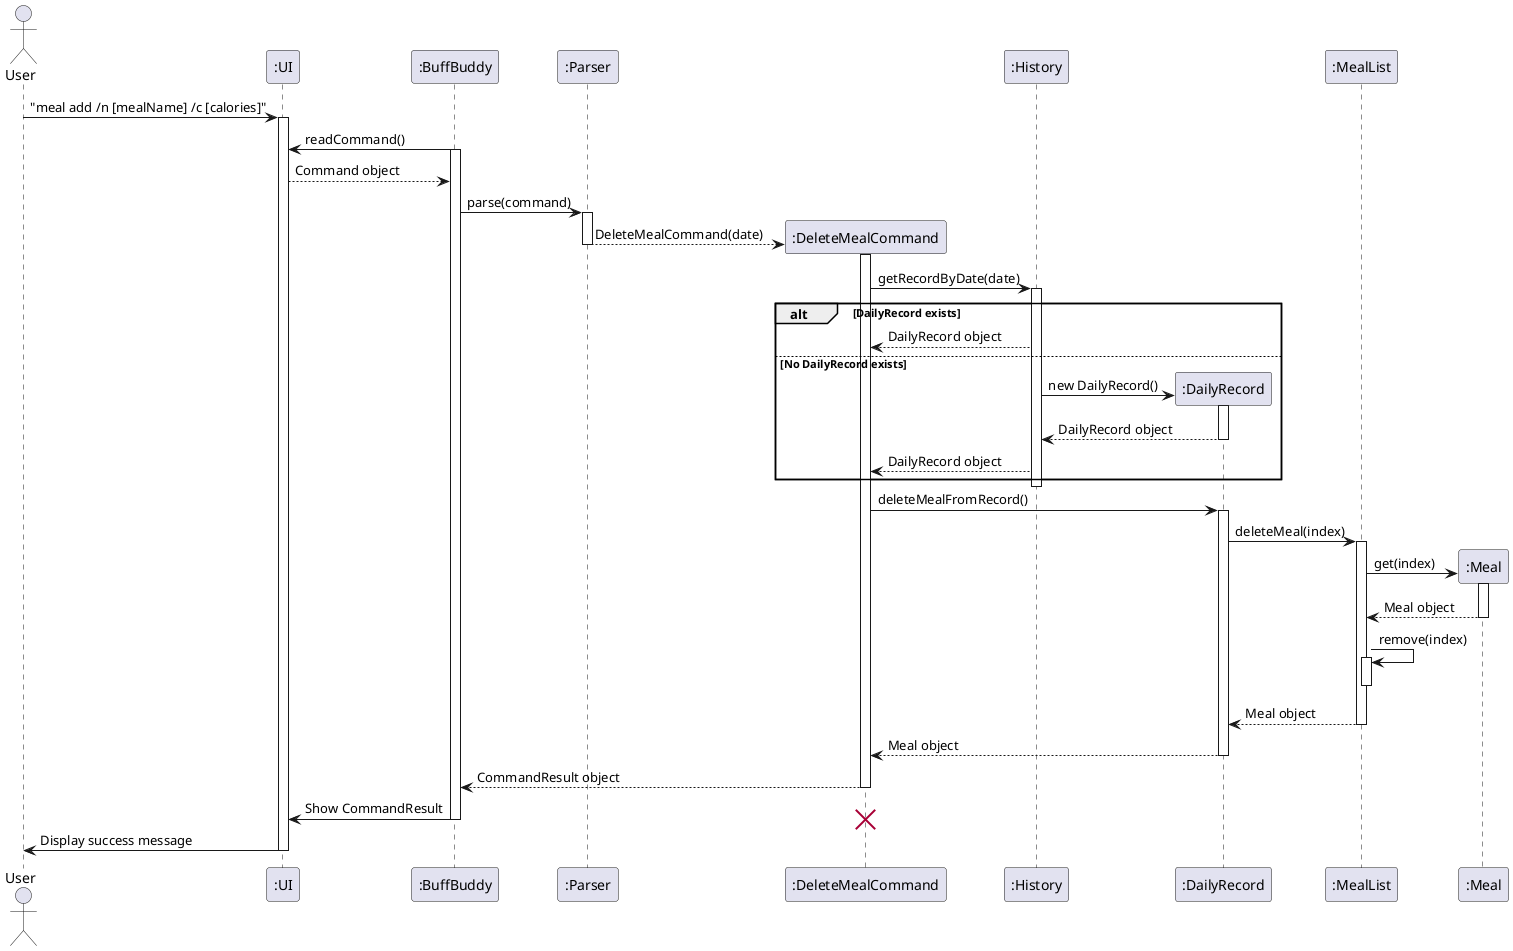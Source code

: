@startuml
actor User
participant ":UI" as UI
participant ":BuffBuddy" as BB
participant ":Parser" as Parser
participant ":DeleteMealCommand" as DeleteCmd
participant ":History" as History
participant ":DailyRecord" as DailyRec
participant ":MealList" as MealList
participant ":Meal" as Meal

User -> UI: "meal add /n [mealName] /c [calories]"
activate UI
BB -> UI: readCommand()
activate BB
UI --> BB: Command object
BB -> Parser: parse(command)
activate Parser

create DeleteCmd
Parser --> DeleteCmd: DeleteMealCommand(date)
deactivate Parser
activate DeleteCmd

DeleteCmd -> History: getRecordByDate(date)
activate History

alt DailyRecord exists
  History --> DeleteCmd: DailyRecord object
else No DailyRecord exists
create DailyRec
  History -> DailyRec: new DailyRecord()
  activate DailyRec
  DailyRec --> History : DailyRecord object
  deactivate DailyRec
  History --> DeleteCmd : DailyRecord object
end
deactivate History

DeleteCmd -> DailyRec: deleteMealFromRecord()
activate DailyRec
DailyRec -> MealList: deleteMeal(index)

create Meal
activate MealList
MealList -> Meal: get(index)
activate Meal
Meal --> MealList: Meal object
deactivate Meal

MealList -> MealList: remove(index)
activate MealList


deactivate MealList
MealList --> DailyRec: Meal object
deactivate MealList
DailyRec --> DeleteCmd : Meal object

deactivate DailyRec


DeleteCmd --> BB: CommandResult object
deactivate DeleteCmd

BB -> UI: Show CommandResult
deactivate BB
destroy DeleteCmd

UI -> User: Display success message
deactivate UI
@enduml
